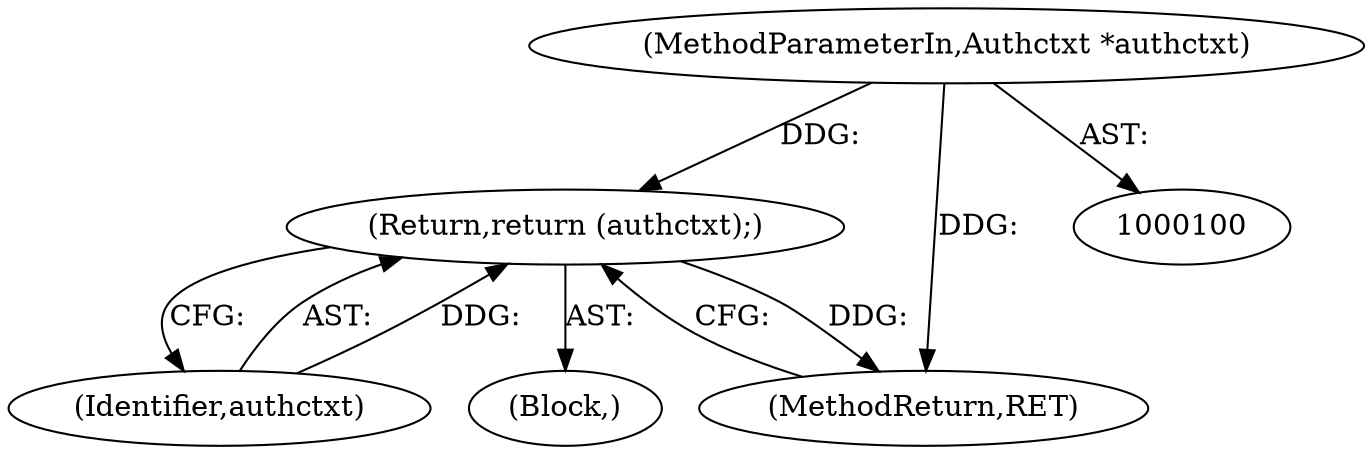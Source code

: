 digraph "0_openssh-portable_d4697fe9a28dab7255c60433e4dd23cf7fce8a8b_0@pointer" {
"1000101" [label="(MethodParameterIn,Authctxt *authctxt)"];
"1000149" [label="(Return,return (authctxt);)"];
"1000151" [label="(MethodReturn,RET)"];
"1000101" [label="(MethodParameterIn,Authctxt *authctxt)"];
"1000150" [label="(Identifier,authctxt)"];
"1000102" [label="(Block,)"];
"1000149" [label="(Return,return (authctxt);)"];
"1000101" -> "1000100"  [label="AST: "];
"1000101" -> "1000151"  [label="DDG: "];
"1000101" -> "1000149"  [label="DDG: "];
"1000149" -> "1000102"  [label="AST: "];
"1000149" -> "1000150"  [label="CFG: "];
"1000150" -> "1000149"  [label="AST: "];
"1000151" -> "1000149"  [label="CFG: "];
"1000149" -> "1000151"  [label="DDG: "];
"1000150" -> "1000149"  [label="DDG: "];
}
